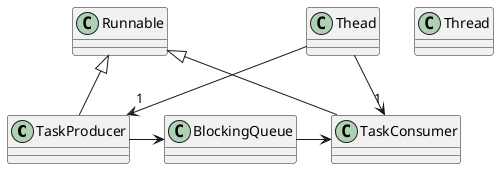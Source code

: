 @startuml

class TaskProducer extends Runnable
class TaskConsumer extends Runnable
class Thread
class BlockingQueue

Thead --> "1" TaskProducer
Thead --> "1" TaskConsumer
TaskProducer -> BlockingQueue
BlockingQueue -> TaskConsumer



@enduml